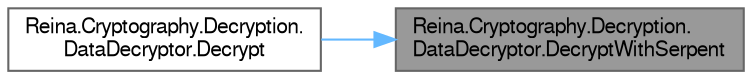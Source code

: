 digraph "Reina.Cryptography.Decryption.DataDecryptor.DecryptWithSerpent"
{
 // LATEX_PDF_SIZE
  bgcolor="transparent";
  edge [fontname=FreeSans,fontsize=10,labelfontname=FreeSans,labelfontsize=10];
  node [fontname=FreeSans,fontsize=10,shape=box,height=0.2,width=0.4];
  rankdir="RL";
  Node1 [id="Node000001",label="Reina.Cryptography.Decryption.\lDataDecryptor.DecryptWithSerpent",height=0.2,width=0.4,color="gray40", fillcolor="grey60", style="filled", fontcolor="black",tooltip="Decrypts the data using the Serpent algorithm in CBC mode with PKCS7 padding."];
  Node1 -> Node2 [id="edge1_Node000001_Node000002",dir="back",color="steelblue1",style="solid",tooltip=" "];
  Node2 [id="Node000002",label="Reina.Cryptography.Decryption.\lDataDecryptor.Decrypt",height=0.2,width=0.4,color="grey40", fillcolor="white", style="filled",URL="$class_reina_1_1_cryptography_1_1_decryption_1_1_data_decryptor.html#ad049c52c593c31391b6f06adb2aec233",tooltip="Decrypts the specified encrypted data using a layered approach with AES, Serpent, and Twofish algorit..."];
}
